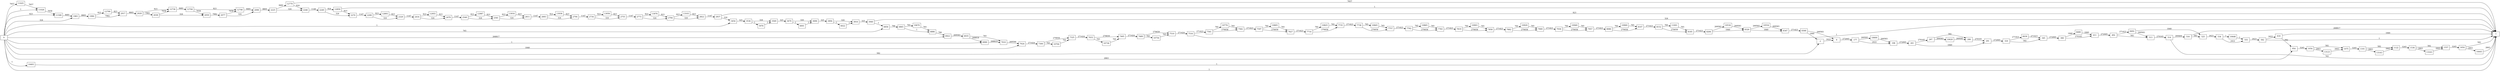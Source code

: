 digraph {
	graph [rankdir=LR]
	node [shape=rectangle]
	2 -> 9 [label=2422]
	9 -> 177 [label=272005]
	177 -> 198 [label=2422]
	177 -> 10600 [label=269583]
	198 -> 261 [label=272005]
	261 -> 267 [label=270165]
	261 -> 291 [label=1840]
	267 -> 288 [label=582]
	267 -> 10620 [label=269583]
	288 -> 291 [label=270165]
	291 -> 324 [label=272005]
	324 -> 345 [label=582]
	324 -> 8436 [label=271423]
	345 -> 366 [label=272005]
	366 -> 411 [label=270165]
	366 -> 8480 [label=1840]
	411 -> 492 [label=272005]
	492 -> 513 [label=582]
	492 -> 8492 [label=271423]
	513 -> 514 [label=270165]
	514 -> 1 [label=765]
	514 -> 516 [label=269400]
	516 -> 1 [label=268817]
	516 -> 525 [label=583]
	525 -> 534 [label=2423]
	534 -> 555 [label=2422]
	534 -> 10648 [label=1]
	555 -> 582 [label=2423]
	582 -> 618 [label=2422]
	582 -> 1 [label=1]
	618 -> 1 [label=1840]
	618 -> 954 [label=582]
	954 -> 1054 [label=3245]
	1054 -> 1075 [label=582]
	1054 -> 13123 [label=2663]
	1075 -> 1101 [label=3245]
	1101 -> 1122 [label=582]
	1101 -> 13143 [label=2663]
	1122 -> 1536 [label=3245]
	1536 -> 1557 [label=582]
	1536 -> 13163 [label=2663]
	1557 -> 1654 [label=3245]
	1654 -> 1 [label=582]
	1654 -> 14443 [label=2663]
	1983 -> 1996 [label=8805]
	1996 -> 2017 [label=7982]
	1996 -> 12799 [label=823]
	2017 -> 2029 [label=8805]
	2029 -> 2038 [label=7982]
	2029 -> 12736 [label=823]
	2038 -> 2059 [label=324]
	2038 -> 12736 [label=7658]
	2059 -> 2077 [label=7982]
	2077 -> 2098 [label=324]
	2077 -> 12746 [label=7658]
	2098 -> 2225 [label=8805]
	2225 -> 2246 [label=324]
	2225 -> 12779 [label=8481]
	2246 -> 2249 [label=1148]
	2249 -> 2270 [label=324]
	2249 -> 12859 [label=824]
	2270 -> 2299 [label=1147]
	2299 -> 2329 [label=324]
	2299 -> 12893 [label=823]
	2329 -> 2416 [label=1147]
	2416 -> 2479 [label=324]
	2416 -> 12955 [label=823]
	2479 -> 2548 [label=1147]
	2548 -> 2581 [label=324]
	2548 -> 12987 [label=823]
	2581 -> 2611 [label=324]
	2581 -> 13016 [label=823]
	2611 -> 2683 [label=1147]
	2683 -> 2704 [label=324]
	2683 -> 13036 [label=823]
	2704 -> 2734 [label=1147]
	2734 -> 2755 [label=324]
	2734 -> 13056 [label=823]
	2755 -> 2773 [label=1147]
	2773 -> 2794 [label=324]
	2773 -> 13076 [label=823]
	2794 -> 2822 [label=324]
	2794 -> 13103 [label=823]
	2822 -> 2837 [label=1147]
	2837 -> 1 [label=823]
	2837 -> 3454 [label=324]
	3454 -> 3536 [label=325]
	3536 -> 3569 [label=324]
	3536 -> 5976 [label=1]
	3569 -> 3670 [label=325]
	3670 -> 3696 [label=324]
	3670 -> 6001 [label=1]
	3696 -> 3894 [label=325]
	3894 -> 3916 [label=324]
	3894 -> 6022 [label=1]
	3916 -> 3940 [label=325]
	3940 -> 1 [label=324]
	3940 -> 6856 [label=1]
	5976 -> 3569 [label=1]
	6001 -> 3696 [label=1]
	6022 -> 3916 [label=1]
	6856 -> 6865 [label=766]
	6865 -> 6886 [label=1]
	6865 -> 10670 [label=765]
	6886 -> 6922 [label=766]
	6922 -> 6935 [label=269583]
	6935 -> 6990 [label=268818]
	6935 -> 7010 [label=765]
	6990 -> 7010 [label=268819]
	7010 -> 7024 [label=269584]
	7024 -> 7300 [label=271424]
	7300 -> 7325 [label=270659]
	7300 -> 10704 [label=765]
	7325 -> 7432 [label=271424]
	7432 -> 7465 [label=270659]
	7432 -> 10736 [label=765]
	7465 -> 7489 [label=271424]
	7489 -> 7510 [label=270659]
	7489 -> 10756 [label=765]
	7510 -> 7516 [label=271424]
	7516 -> 1 [label=1]
	7516 -> 7561 [label=271423]
	7561 -> 7582 [label=270658]
	7561 -> 10776 [label=765]
	7582 -> 7597 [label=271423]
	7597 -> 7627 [label=270658]
	7597 -> 10805 [label=765]
	7627 -> 7714 [label=271423]
	7714 -> 7735 [label=270658]
	7714 -> 10825 [label=765]
	7735 -> 7736 [label=271423]
	7736 -> 7757 [label=270658]
	7736 -> 10845 [label=765]
	7757 -> 7762 [label=271423]
	7762 -> 7783 [label=270658]
	7762 -> 10865 [label=765]
	7783 -> 7819 [label=271423]
	7819 -> 7858 [label=270658]
	7819 -> 10903 [label=765]
	7858 -> 7882 [label=271423]
	7882 -> 7909 [label=270658]
	7882 -> 10929 [label=765]
	7909 -> 7936 [label=271423]
	7936 -> 7957 [label=270658]
	7936 -> 10949 [label=765]
	7957 -> 8086 [label=271423]
	8086 -> 8107 [label=270658]
	8086 -> 10969 [label=765]
	8107 -> 8152 [label=271423]
	8152 -> 8185 [label=270658]
	8152 -> 11001 [label=765]
	8185 -> 8284 [label=271423]
	8284 -> 8326 [label=1840]
	8284 -> 10534 [label=269583]
	8326 -> 8347 [label=1840]
	8326 -> 10554 [label=269583]
	8347 -> 8368 [label=271423]
	8368 -> 2 [label=1840]
	8368 -> 9 [label=269583]
	8436 -> 345 [label=271423]
	8480 -> 411 [label=1840]
	8492 -> 525 [label=1840]
	8492 -> 513 [label=269583]
	10493 -> 1 [label=1]
	10534 -> 8326 [label=269583]
	10554 -> 8347 [label=269583]
	10600 -> 198 [label=269583]
	10620 -> 288 [label=269583]
	10648 -> 555 [label=1]
	10670 -> 6886 [label=765]
	10704 -> 7325 [label=765]
	10736 -> 7465 [label=765]
	10756 -> 7510 [label=765]
	10776 -> 7582 [label=765]
	10805 -> 7627 [label=765]
	10825 -> 7735 [label=765]
	10845 -> 7757 [label=765]
	10865 -> 7783 [label=765]
	10903 -> 7858 [label=765]
	10929 -> 7909 [label=765]
	10949 -> 7957 [label=765]
	10969 -> 8107 [label=765]
	11001 -> 8185 [label=765]
	11025 -> 11026 [label=7657]
	11026 -> 11599 [label=7658]
	11599 -> 1983 [label=8481]
	12736 -> 12744 [label=8481]
	12744 -> 2059 [label=7658]
	12744 -> 12746 [label=823]
	12746 -> 2098 [label=8481]
	12779 -> 1 [label=7657]
	12779 -> 2246 [label=824]
	12799 -> 2017 [label=823]
	12859 -> 1 [label=1]
	12859 -> 2270 [label=823]
	12893 -> 2329 [label=823]
	12955 -> 2479 [label=823]
	12987 -> 2581 [label=823]
	13016 -> 2611 [label=823]
	13036 -> 2704 [label=823]
	13056 -> 2755 [label=823]
	13076 -> 2794 [label=823]
	13103 -> 2822 [label=823]
	13123 -> 1075 [label=2663]
	13143 -> 1122 [label=2663]
	13163 -> 1557 [label=2663]
	14443 -> 1 [label=2663]
	0 -> 2 [label=582]
	0 -> 1983 [label=324]
	0 -> 3454 [label=1]
	0 -> 7024 [label=1840]
	0 -> 6990 [label=1]
	0 -> 6856 [label=765]
	0 -> 11599 [label=823]
	0 -> 11026 [label=1]
	0 -> 6922 [label=268817]
	0 -> 954 [label=2663]
	0 -> 1 [label=1]
	0 -> 10493 [label=1]
	0 -> 11025 [label=7657]
}
